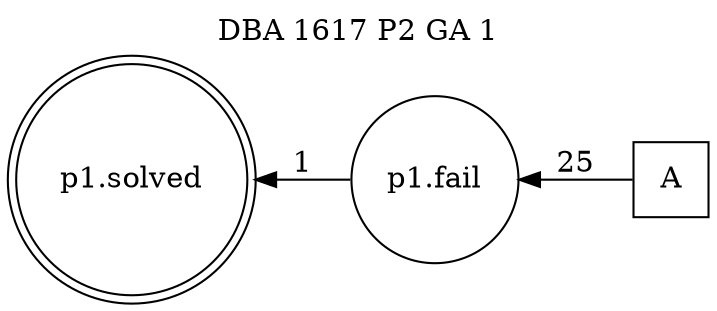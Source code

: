digraph DBA_1617_P2_GA_1_GOOD {
labelloc="tl"
label= " DBA 1617 P2 GA 1 "
rankdir="RL";
graph [ size=" 10 , 10 !"]

"A" [shape="square" label="A"]
"p1.fail" [shape="circle" label="p1.fail"]
"p1.solved" [shape="doublecircle" label="p1.solved"]
"A" -> "p1.fail" [ label=25]
"p1.fail" -> "p1.solved" [ label=1]
}
